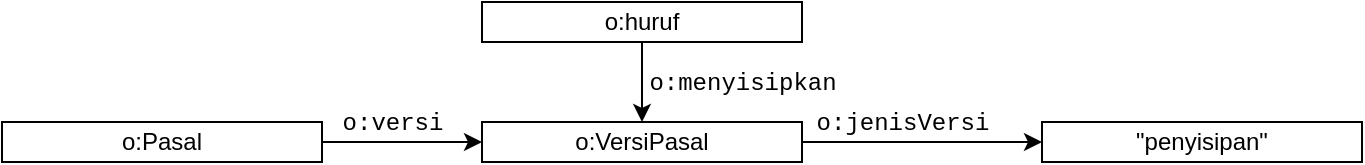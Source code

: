 <mxfile>
    <diagram id="ZRWcOS9FXCmTs93H2Roj" name="Page-1">
        <mxGraphModel dx="1451" dy="633" grid="1" gridSize="10" guides="1" tooltips="1" connect="1" arrows="1" fold="1" page="1" pageScale="1" pageWidth="850" pageHeight="1100" math="0" shadow="0">
            <root>
                <mxCell id="0"/>
                <mxCell id="1" parent="0"/>
                <mxCell id="30" style="edgeStyle=orthogonalEdgeStyle;rounded=0;orthogonalLoop=1;jettySize=auto;html=1;entryX=0;entryY=0.5;entryDx=0;entryDy=0;" parent="1" source="25" target="26" edge="1">
                    <mxGeometry relative="1" as="geometry">
                        <mxPoint x="350" y="750" as="targetPoint"/>
                    </mxGeometry>
                </mxCell>
                <mxCell id="25" value="o:Pasal" style="whiteSpace=wrap;html=1;" parent="1" vertex="1">
                    <mxGeometry x="120" y="740" width="160" height="20" as="geometry"/>
                </mxCell>
                <mxCell id="33" style="edgeStyle=orthogonalEdgeStyle;rounded=0;orthogonalLoop=1;jettySize=auto;html=1;entryX=0;entryY=0.5;entryDx=0;entryDy=0;" parent="1" source="26" target="28" edge="1">
                    <mxGeometry relative="1" as="geometry"/>
                </mxCell>
                <mxCell id="26" value="o:VersiPasal" style="whiteSpace=wrap;html=1;" parent="1" vertex="1">
                    <mxGeometry x="360" y="740" width="160" height="20" as="geometry"/>
                </mxCell>
                <mxCell id="28" value="&quot;penyisipan&quot;" style="whiteSpace=wrap;html=1;" parent="1" vertex="1">
                    <mxGeometry x="640" y="740" width="160" height="20" as="geometry"/>
                </mxCell>
                <mxCell id="32" value="&lt;font face=&quot;Courier New&quot;&gt;o:versi&lt;/font&gt;" style="text;html=1;align=center;verticalAlign=middle;resizable=0;points=[];autosize=1;strokeColor=none;" parent="1" vertex="1">
                    <mxGeometry x="280" y="730" width="70" height="20" as="geometry"/>
                </mxCell>
                <mxCell id="35" value="&lt;font face=&quot;Courier New&quot;&gt;o:jenisVersi&lt;/font&gt;" style="text;html=1;align=center;verticalAlign=middle;resizable=0;points=[];autosize=1;strokeColor=none;" parent="1" vertex="1">
                    <mxGeometry x="520" y="730" width="100" height="20" as="geometry"/>
                </mxCell>
                <mxCell id="38" style="edgeStyle=orthogonalEdgeStyle;rounded=0;orthogonalLoop=1;jettySize=auto;html=1;entryX=0.5;entryY=0;entryDx=0;entryDy=0;" parent="1" source="37" target="26" edge="1">
                    <mxGeometry relative="1" as="geometry"/>
                </mxCell>
                <mxCell id="37" value="o:huruf" style="whiteSpace=wrap;html=1;" parent="1" vertex="1">
                    <mxGeometry x="360" y="680" width="160" height="20" as="geometry"/>
                </mxCell>
                <mxCell id="39" value="&lt;font face=&quot;Courier New&quot;&gt;o:menyisipkan&lt;/font&gt;" style="text;html=1;align=center;verticalAlign=middle;resizable=0;points=[];autosize=1;strokeColor=none;" parent="1" vertex="1">
                    <mxGeometry x="435" y="710" width="110" height="20" as="geometry"/>
                </mxCell>
            </root>
        </mxGraphModel>
    </diagram>
</mxfile>